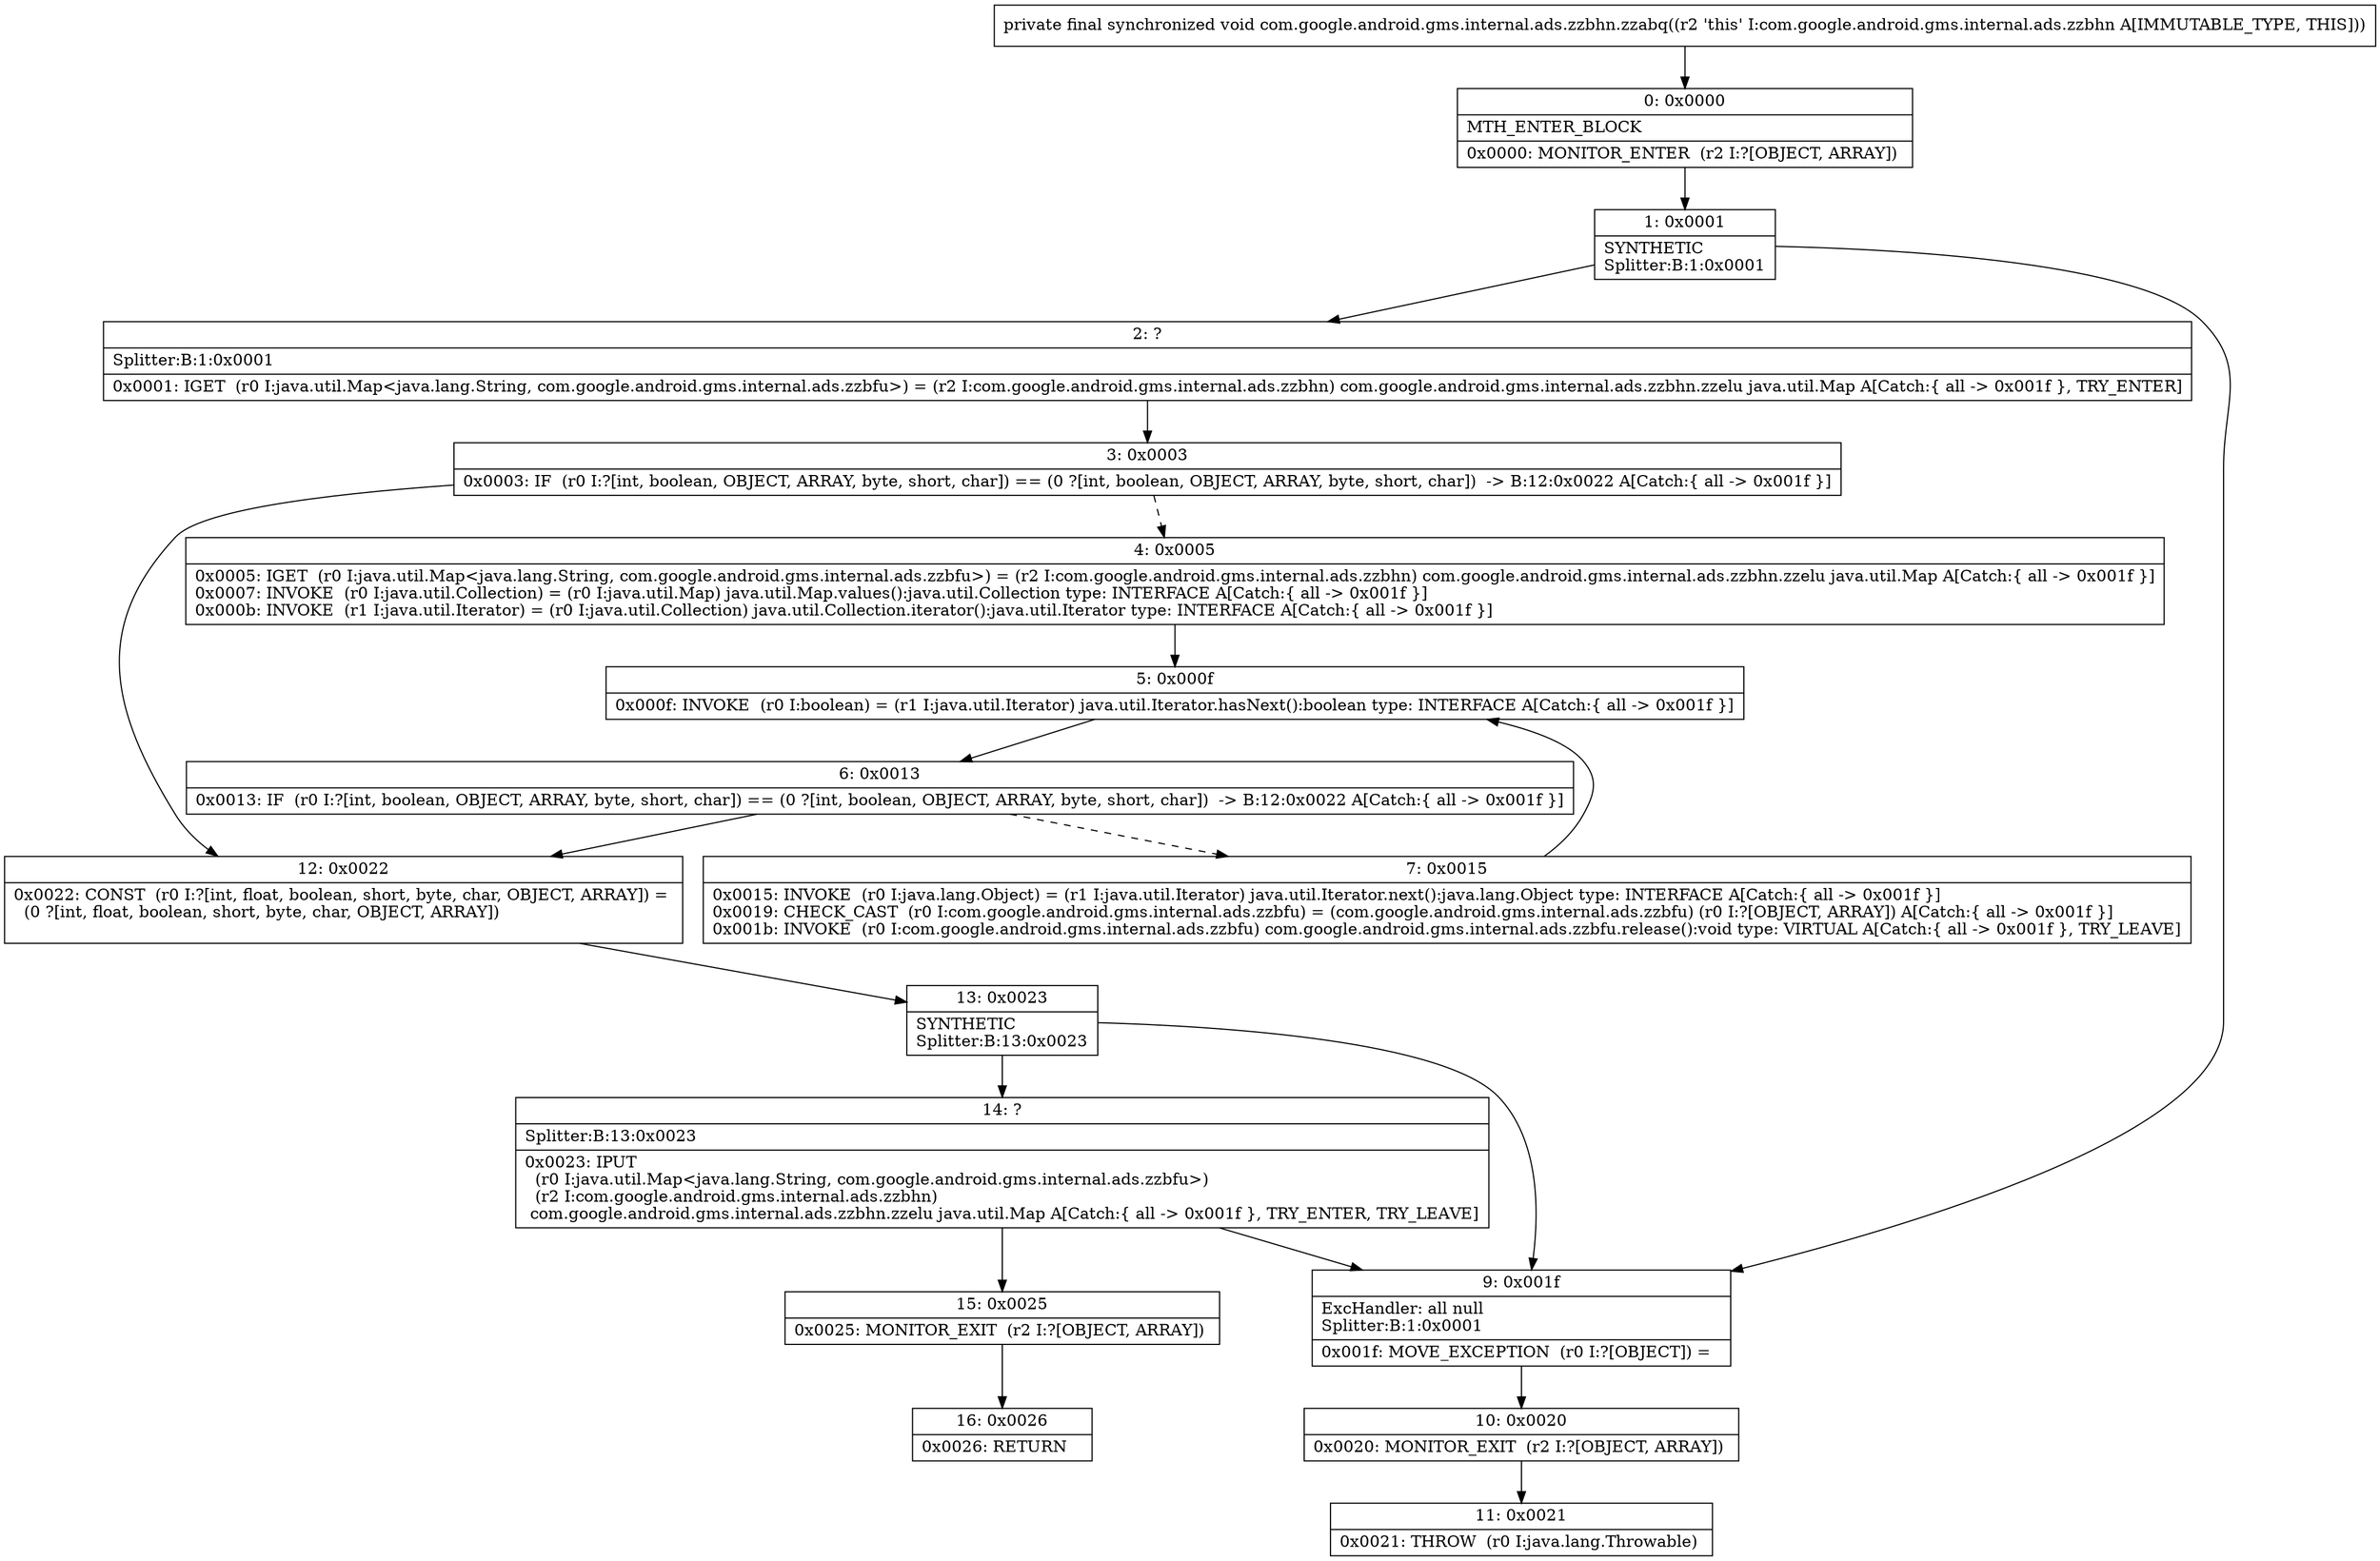 digraph "CFG forcom.google.android.gms.internal.ads.zzbhn.zzabq()V" {
Node_0 [shape=record,label="{0\:\ 0x0000|MTH_ENTER_BLOCK\l|0x0000: MONITOR_ENTER  (r2 I:?[OBJECT, ARRAY]) \l}"];
Node_1 [shape=record,label="{1\:\ 0x0001|SYNTHETIC\lSplitter:B:1:0x0001\l}"];
Node_2 [shape=record,label="{2\:\ ?|Splitter:B:1:0x0001\l|0x0001: IGET  (r0 I:java.util.Map\<java.lang.String, com.google.android.gms.internal.ads.zzbfu\>) = (r2 I:com.google.android.gms.internal.ads.zzbhn) com.google.android.gms.internal.ads.zzbhn.zzelu java.util.Map A[Catch:\{ all \-\> 0x001f \}, TRY_ENTER]\l}"];
Node_3 [shape=record,label="{3\:\ 0x0003|0x0003: IF  (r0 I:?[int, boolean, OBJECT, ARRAY, byte, short, char]) == (0 ?[int, boolean, OBJECT, ARRAY, byte, short, char])  \-\> B:12:0x0022 A[Catch:\{ all \-\> 0x001f \}]\l}"];
Node_4 [shape=record,label="{4\:\ 0x0005|0x0005: IGET  (r0 I:java.util.Map\<java.lang.String, com.google.android.gms.internal.ads.zzbfu\>) = (r2 I:com.google.android.gms.internal.ads.zzbhn) com.google.android.gms.internal.ads.zzbhn.zzelu java.util.Map A[Catch:\{ all \-\> 0x001f \}]\l0x0007: INVOKE  (r0 I:java.util.Collection) = (r0 I:java.util.Map) java.util.Map.values():java.util.Collection type: INTERFACE A[Catch:\{ all \-\> 0x001f \}]\l0x000b: INVOKE  (r1 I:java.util.Iterator) = (r0 I:java.util.Collection) java.util.Collection.iterator():java.util.Iterator type: INTERFACE A[Catch:\{ all \-\> 0x001f \}]\l}"];
Node_5 [shape=record,label="{5\:\ 0x000f|0x000f: INVOKE  (r0 I:boolean) = (r1 I:java.util.Iterator) java.util.Iterator.hasNext():boolean type: INTERFACE A[Catch:\{ all \-\> 0x001f \}]\l}"];
Node_6 [shape=record,label="{6\:\ 0x0013|0x0013: IF  (r0 I:?[int, boolean, OBJECT, ARRAY, byte, short, char]) == (0 ?[int, boolean, OBJECT, ARRAY, byte, short, char])  \-\> B:12:0x0022 A[Catch:\{ all \-\> 0x001f \}]\l}"];
Node_7 [shape=record,label="{7\:\ 0x0015|0x0015: INVOKE  (r0 I:java.lang.Object) = (r1 I:java.util.Iterator) java.util.Iterator.next():java.lang.Object type: INTERFACE A[Catch:\{ all \-\> 0x001f \}]\l0x0019: CHECK_CAST  (r0 I:com.google.android.gms.internal.ads.zzbfu) = (com.google.android.gms.internal.ads.zzbfu) (r0 I:?[OBJECT, ARRAY]) A[Catch:\{ all \-\> 0x001f \}]\l0x001b: INVOKE  (r0 I:com.google.android.gms.internal.ads.zzbfu) com.google.android.gms.internal.ads.zzbfu.release():void type: VIRTUAL A[Catch:\{ all \-\> 0x001f \}, TRY_LEAVE]\l}"];
Node_9 [shape=record,label="{9\:\ 0x001f|ExcHandler: all null\lSplitter:B:1:0x0001\l|0x001f: MOVE_EXCEPTION  (r0 I:?[OBJECT]) =  \l}"];
Node_10 [shape=record,label="{10\:\ 0x0020|0x0020: MONITOR_EXIT  (r2 I:?[OBJECT, ARRAY]) \l}"];
Node_11 [shape=record,label="{11\:\ 0x0021|0x0021: THROW  (r0 I:java.lang.Throwable) \l}"];
Node_12 [shape=record,label="{12\:\ 0x0022|0x0022: CONST  (r0 I:?[int, float, boolean, short, byte, char, OBJECT, ARRAY]) = \l  (0 ?[int, float, boolean, short, byte, char, OBJECT, ARRAY])\l \l}"];
Node_13 [shape=record,label="{13\:\ 0x0023|SYNTHETIC\lSplitter:B:13:0x0023\l}"];
Node_14 [shape=record,label="{14\:\ ?|Splitter:B:13:0x0023\l|0x0023: IPUT  \l  (r0 I:java.util.Map\<java.lang.String, com.google.android.gms.internal.ads.zzbfu\>)\l  (r2 I:com.google.android.gms.internal.ads.zzbhn)\l com.google.android.gms.internal.ads.zzbhn.zzelu java.util.Map A[Catch:\{ all \-\> 0x001f \}, TRY_ENTER, TRY_LEAVE]\l}"];
Node_15 [shape=record,label="{15\:\ 0x0025|0x0025: MONITOR_EXIT  (r2 I:?[OBJECT, ARRAY]) \l}"];
Node_16 [shape=record,label="{16\:\ 0x0026|0x0026: RETURN   \l}"];
MethodNode[shape=record,label="{private final synchronized void com.google.android.gms.internal.ads.zzbhn.zzabq((r2 'this' I:com.google.android.gms.internal.ads.zzbhn A[IMMUTABLE_TYPE, THIS])) }"];
MethodNode -> Node_0;
Node_0 -> Node_1;
Node_1 -> Node_2;
Node_1 -> Node_9;
Node_2 -> Node_3;
Node_3 -> Node_4[style=dashed];
Node_3 -> Node_12;
Node_4 -> Node_5;
Node_5 -> Node_6;
Node_6 -> Node_7[style=dashed];
Node_6 -> Node_12;
Node_7 -> Node_5;
Node_9 -> Node_10;
Node_10 -> Node_11;
Node_12 -> Node_13;
Node_13 -> Node_14;
Node_13 -> Node_9;
Node_14 -> Node_15;
Node_14 -> Node_9;
Node_15 -> Node_16;
}

